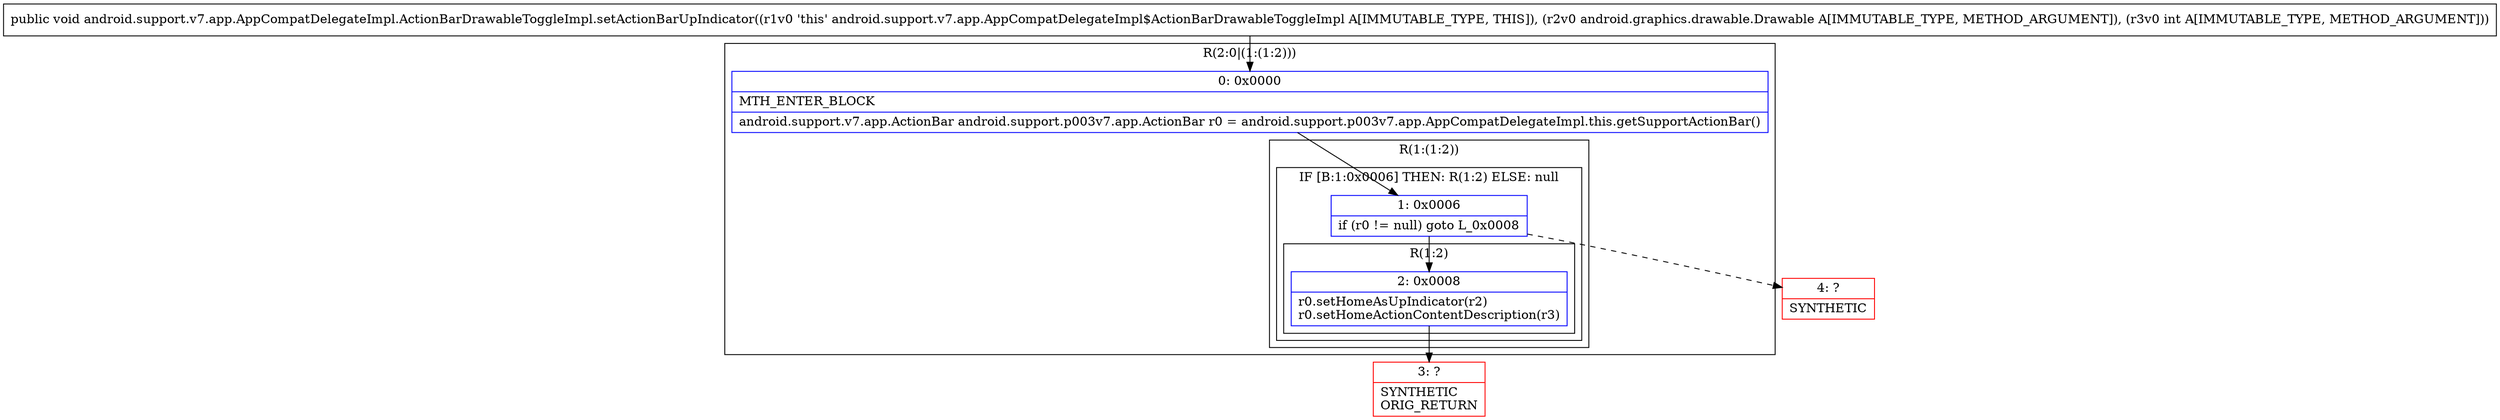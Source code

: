 digraph "CFG forandroid.support.v7.app.AppCompatDelegateImpl.ActionBarDrawableToggleImpl.setActionBarUpIndicator(Landroid\/graphics\/drawable\/Drawable;I)V" {
subgraph cluster_Region_1080838713 {
label = "R(2:0|(1:(1:2)))";
node [shape=record,color=blue];
Node_0 [shape=record,label="{0\:\ 0x0000|MTH_ENTER_BLOCK\l|android.support.v7.app.ActionBar android.support.p003v7.app.ActionBar r0 = android.support.p003v7.app.AppCompatDelegateImpl.this.getSupportActionBar()\l}"];
subgraph cluster_Region_370357006 {
label = "R(1:(1:2))";
node [shape=record,color=blue];
subgraph cluster_IfRegion_561985564 {
label = "IF [B:1:0x0006] THEN: R(1:2) ELSE: null";
node [shape=record,color=blue];
Node_1 [shape=record,label="{1\:\ 0x0006|if (r0 != null) goto L_0x0008\l}"];
subgraph cluster_Region_252824883 {
label = "R(1:2)";
node [shape=record,color=blue];
Node_2 [shape=record,label="{2\:\ 0x0008|r0.setHomeAsUpIndicator(r2)\lr0.setHomeActionContentDescription(r3)\l}"];
}
}
}
}
Node_3 [shape=record,color=red,label="{3\:\ ?|SYNTHETIC\lORIG_RETURN\l}"];
Node_4 [shape=record,color=red,label="{4\:\ ?|SYNTHETIC\l}"];
MethodNode[shape=record,label="{public void android.support.v7.app.AppCompatDelegateImpl.ActionBarDrawableToggleImpl.setActionBarUpIndicator((r1v0 'this' android.support.v7.app.AppCompatDelegateImpl$ActionBarDrawableToggleImpl A[IMMUTABLE_TYPE, THIS]), (r2v0 android.graphics.drawable.Drawable A[IMMUTABLE_TYPE, METHOD_ARGUMENT]), (r3v0 int A[IMMUTABLE_TYPE, METHOD_ARGUMENT])) }"];
MethodNode -> Node_0;
Node_0 -> Node_1;
Node_1 -> Node_2;
Node_1 -> Node_4[style=dashed];
Node_2 -> Node_3;
}

